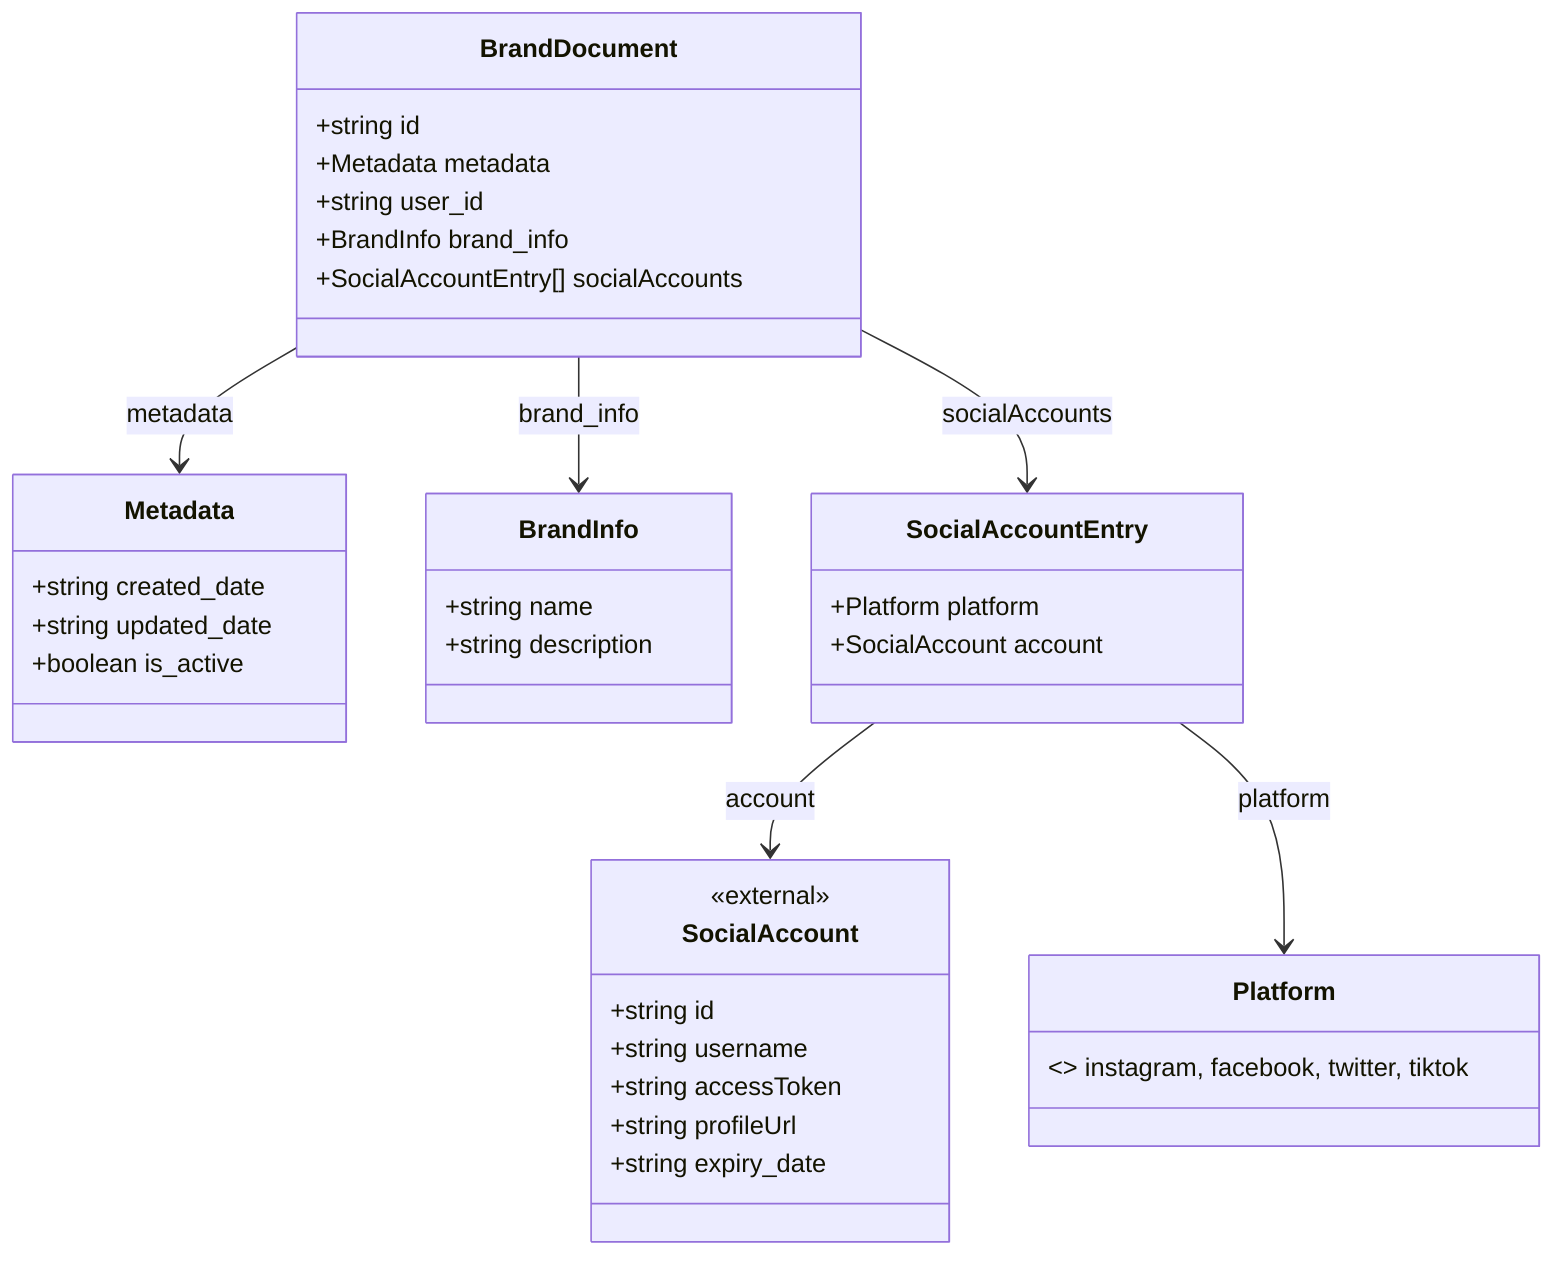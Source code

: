 classDiagram
    class BrandDocument {
        +string id
        +Metadata metadata
        +string user_id
        +BrandInfo brand_info
        +SocialAccountEntry[] socialAccounts
    }
    class Metadata {
        +string created_date
        +string updated_date
        +boolean is_active
    }
    class BrandInfo {
        +string name
        +string description
    }
    class Platform {
        <<enum>> instagram, facebook, twitter, tiktok
    }
    class SocialAccountEntry {
        +Platform platform
        +SocialAccount account
    }
    class SocialAccount {
        <<external>>
        +string id
        +string username
        +string accessToken
        +string profileUrl
        +string expiry_date
    }
    BrandDocument --> Metadata : metadata
    BrandDocument --> BrandInfo : brand_info
    BrandDocument --> SocialAccountEntry : socialAccounts
    SocialAccountEntry --> SocialAccount : account
    SocialAccountEntry --> Platform : platform